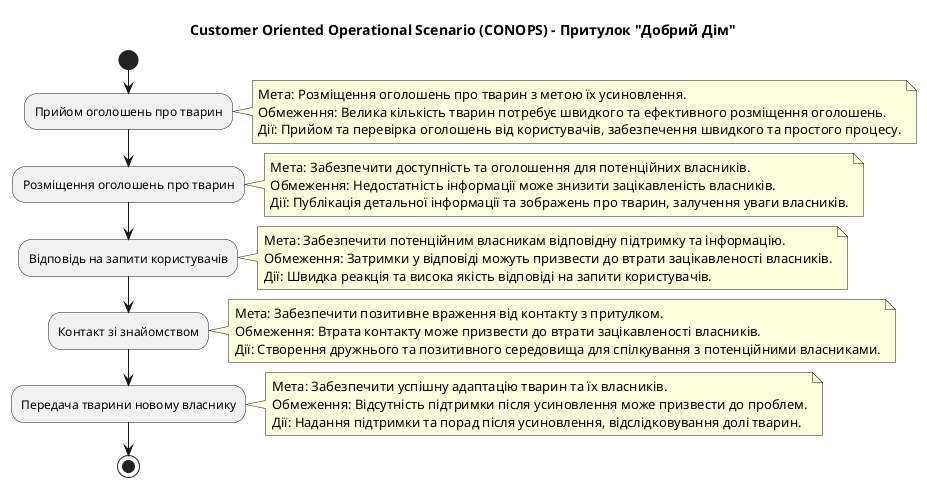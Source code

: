 @startuml

title Customer Oriented Operational Scenario (CONOPS) - Притулок "Добрий Дім"

|Притулок|
start

:Прийом оголошень про тварин;
note right
    Мета: Розміщення оголошень про тварин з метою їх усиновлення.
    Обмеження: Велика кількість тварин потребує швидкого та ефективного розміщення оголошень.
    Дії: Прийом та перевірка оголошень від користувачів, забезпечення швидкого та простого процесу.
end note

:Розміщення оголошень про тварин;
note right
    Мета: Забезпечити доступність та оголошення для потенційних власників.
    Обмеження: Недостатність інформації може знизити зацікавленість власників.
    Дії: Публікація детальної інформації та зображень про тварин, залучення уваги власників.
end note

:Відповідь на запити користувачів;
note right
    Мета: Забезпечити потенційним власникам відповідну підтримку та інформацію.
    Обмеження: Затримки у відповіді можуть призвести до втрати зацікавленості власників.
    Дії: Швидка реакція та висока якість відповіді на запити користувачів.
end note

:Контакт зі знайомством;
note right
    Мета: Забезпечити позитивне враження від контакту з притулком.
    Обмеження: Втрата контакту може призвести до втрати зацікавленості власників.
    Дії: Створення дружнього та позитивного середовища для спілкування з потенційними власниками.
end note

:Передача тварини новому власнику;
note right
    Мета: Забезпечити успішну адаптацію тварин та їх власників.
    Обмеження: Відсутність підтримки після усиновлення може призвести до проблем.
    Дії: Надання підтримки та порад після усиновлення, відслідковування долі тварин.
end note

stop

@enduml

